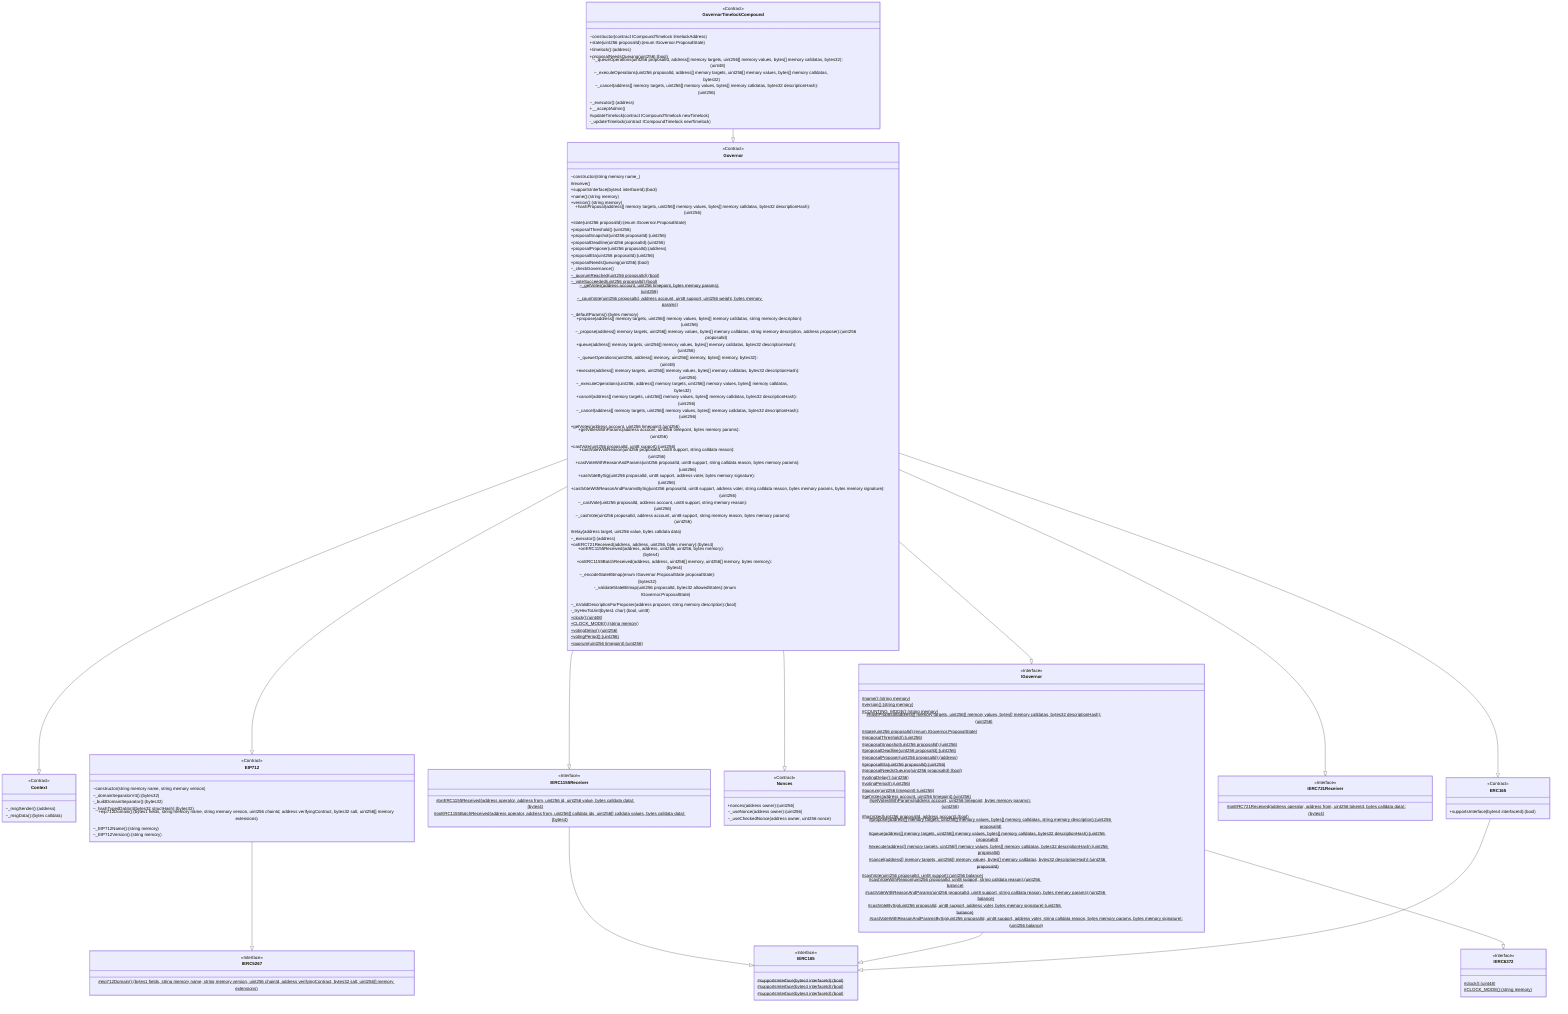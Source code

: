 classDiagram
  %% 1079:5263:2
  class GovernorTimelockCompound {
    <<Contract>>
    ~constructor(contract ICompoundTimelock timelockAddress)
    +state(uint256 proposalId): (enum IGovernor.ProposalState)
    +timelock(): (address)
    +proposalNeedsQueuing(uint256): (bool)
    ~_queueOperations(uint256 proposalId, address[] memory targets, uint256[] memory values, bytes[] memory calldatas, bytes32): (uint48)
    ~_executeOperations(uint256 proposalId, address[] memory targets, uint256[] memory values, bytes[] memory calldatas, bytes32)
    ~_cancel(address[] memory targets, uint256[] memory values, bytes[] memory calldatas, bytes32 descriptionHash): (uint256)
    ~_executor(): (address)
    +__acceptAdmin()
    #updateTimelock(contract ICompoundTimelock newTimelock)
    -_updateTimelock(contract ICompoundTimelock newTimelock)
  }
  
  GovernorTimelockCompound --|> Governor
  
  %% 1197:30252:0
  class Governor {
    <<Contract>>
    ~constructor(string memory name_)
    #receive()
    +supportsInterface(bytes4 interfaceId): (bool)
    +name(): (string memory)
    +version(): (string memory)
    +hashProposal(address[] memory targets, uint256[] memory values, bytes[] memory calldatas, bytes32 descriptionHash): (uint256)
    +state(uint256 proposalId): (enum IGovernor.ProposalState)
    +proposalThreshold(): (uint256)
    +proposalSnapshot(uint256 proposalId): (uint256)
    +proposalDeadline(uint256 proposalId): (uint256)
    +proposalProposer(uint256 proposalId): (address)
    +proposalEta(uint256 proposalId): (uint256)
    +proposalNeedsQueuing(uint256): (bool)
    ~_checkGovernance()
    ~_quorumReached(uint256 proposalId): (bool)$
    ~_voteSucceeded(uint256 proposalId): (bool)$
    ~_getVotes(address account, uint256 timepoint, bytes memory params): (uint256)$
    ~_countVote(uint256 proposalId, address account, uint8 support, uint256 weight, bytes memory params)$
    ~_defaultParams(): (bytes memory)
    +propose(address[] memory targets, uint256[] memory values, bytes[] memory calldatas, string memory description): (uint256)
    ~_propose(address[] memory targets, uint256[] memory values, bytes[] memory calldatas, string memory description, address proposer): (uint256 proposalId)
    +queue(address[] memory targets, uint256[] memory values, bytes[] memory calldatas, bytes32 descriptionHash): (uint256)
    ~_queueOperations(uint256, address[] memory, uint256[] memory, bytes[] memory, bytes32): (uint48)
    +execute(address[] memory targets, uint256[] memory values, bytes[] memory calldatas, bytes32 descriptionHash): (uint256)
    ~_executeOperations(uint256, address[] memory targets, uint256[] memory values, bytes[] memory calldatas, bytes32)
    +cancel(address[] memory targets, uint256[] memory values, bytes[] memory calldatas, bytes32 descriptionHash): (uint256)
    ~_cancel(address[] memory targets, uint256[] memory values, bytes[] memory calldatas, bytes32 descriptionHash): (uint256)
    +getVotes(address account, uint256 timepoint): (uint256)
    +getVotesWithParams(address account, uint256 timepoint, bytes memory params): (uint256)
    +castVote(uint256 proposalId, uint8 support): (uint256)
    +castVoteWithReason(uint256 proposalId, uint8 support, string calldata reason): (uint256)
    +castVoteWithReasonAndParams(uint256 proposalId, uint8 support, string calldata reason, bytes memory params): (uint256)
    +castVoteBySig(uint256 proposalId, uint8 support, address voter, bytes memory signature): (uint256)
    +castVoteWithReasonAndParamsBySig(uint256 proposalId, uint8 support, address voter, string calldata reason, bytes memory params, bytes memory signature): (uint256)
    ~_castVote(uint256 proposalId, address account, uint8 support, string memory reason): (uint256)
    ~_castVote(uint256 proposalId, address account, uint8 support, string memory reason, bytes memory params): (uint256)
    #relay(address target, uint256 value, bytes calldata data)
    ~_executor(): (address)
    +onERC721Received(address, address, uint256, bytes memory): (bytes4)
    +onERC1155Received(address, address, uint256, uint256, bytes memory): (bytes4)
    +onERC1155BatchReceived(address, address, uint256[] memory, uint256[] memory, bytes memory): (bytes4)
    ~_encodeStateBitmap(enum IGovernor.ProposalState proposalState): (bytes32)
    -_validateStateBitmap(uint256 proposalId, bytes32 allowedStates): (enum IGovernor.ProposalState)
    ~_isValidDescriptionForProposer(address proposer, string memory description): (bool)
    -_tryHexToUint(bytes1 char): (bool, uint8)
    +clock(): (uint48)$
    +CLOCK_MODE(): (string memory)$
    +votingDelay(): (uint256)$
    +votingPeriod(): (uint256)$
    +quorum(uint256 timepoint): (uint256)$
  }
  
  Governor --|> Context
  
  %% 624:235:10
  class Context {
    <<Contract>>
    ~_msgSender(): (address)
    ~_msgData(): (bytes calldata)
  }
  
  Governor --|> ERC165
  
  %% 659:251:19
  class ERC165 {
    <<Contract>>
    +supportsInterface(bytes4 interfaceId): (bool)
  }
  
  ERC165 --|> IERC165
  
  %% 421:447:20
  class IERC165 {
    <<Interface>>
    #supportsInterface(bytes4 interfaceId): (bool)$
  }
  
  Governor --|> EIP712
  
  %% 1960:4650:16
  class EIP712 {
    <<Contract>>
    ~constructor(string memory name, string memory version)
    ~_domainSeparatorV4(): (bytes32)
    -_buildDomainSeparator(): (bytes32)
    ~_hashTypedDataV4(bytes32 structHash): (bytes32)
    +eip712Domain(): (bytes1 fields, string memory name, string memory version, uint256 chainId, address verifyingContract, bytes32 salt, uint256[] memory extensions)
    ~_EIP712Name(): (string memory)
    ~_EIP712Version(): (string memory)
  }
  
  EIP712 --|> IERC5267
  
  %% 133:605:5
  class IERC5267 {
    <<Interface>>
    #eip712Domain(): (bytes1 fields, string memory name, string memory version, uint256 chainId, address verifyingContract, bytes32 salt, uint256[] memory extensions)$
  }
  
  Governor --|> Nonces
  
  %% 209:1280:11
  class Nonces {
    <<Contract>>
    +nonces(address owner): (uint256)
    ~_useNonce(address owner): (uint256)
    ~_useCheckedNonce(address owner, uint256 nonce)
  }
  
  Governor --|> IGovernor
  
  %% 289:14841:1
  class IGovernor {
    <<Interface>>
    #name(): (string memory)$
    #version(): (string memory)$
    #COUNTING_MODE(): (string memory)$
    #hashProposal(address[] memory targets, uint256[] memory values, bytes[] memory calldatas, bytes32 descriptionHash): (uint256)$
    #state(uint256 proposalId): (enum IGovernor.ProposalState)$
    #proposalThreshold(): (uint256)$
    #proposalSnapshot(uint256 proposalId): (uint256)$
    #proposalDeadline(uint256 proposalId): (uint256)$
    #proposalProposer(uint256 proposalId): (address)$
    #proposalEta(uint256 proposalId): (uint256)$
    #proposalNeedsQueuing(uint256 proposalId): (bool)$
    #votingDelay(): (uint256)$
    #votingPeriod(): (uint256)$
    #quorum(uint256 timepoint): (uint256)$
    #getVotes(address account, uint256 timepoint): (uint256)$
    #getVotesWithParams(address account, uint256 timepoint, bytes memory params): (uint256)$
    #hasVoted(uint256 proposalId, address account): (bool)$
    #propose(address[] memory targets, uint256[] memory values, bytes[] memory calldatas, string memory description): (uint256 proposalId)$
    #queue(address[] memory targets, uint256[] memory values, bytes[] memory calldatas, bytes32 descriptionHash): (uint256 proposalId)$
    #execute(address[] memory targets, uint256[] memory values, bytes[] memory calldatas, bytes32 descriptionHash): (uint256 proposalId)$
    #cancel(address[] memory targets, uint256[] memory values, bytes[] memory calldatas, bytes32 descriptionHash): (uint256 proposalId)$
    #castVote(uint256 proposalId, uint8 support): (uint256 balance)$
    #castVoteWithReason(uint256 proposalId, uint8 support, string calldata reason): (uint256 balance)$
    #castVoteWithReasonAndParams(uint256 proposalId, uint8 support, string calldata reason, bytes memory params): (uint256 balance)$
    #castVoteBySig(uint256 proposalId, uint8 support, address voter, bytes memory signature): (uint256 balance)$
    #castVoteWithReasonAndParamsBySig(uint256 proposalId, uint8 support, address voter, string calldata reason, bytes memory params, bytes memory signature): (uint256 balance)$
  }
  
  IGovernor --|> IERC165
  
  %% 421:447:20
  class IERC165 {
    <<Interface>>
    #supportsInterface(bytes4 interfaceId): (bool)$
  }
  
  IGovernor --|> IERC6372
  
  %% 133:385:6
  class IERC6372 {
    <<Interface>>
    #clock(): (uint48)$
    #CLOCK_MODE(): (string memory)$
  }
  
  Governor --|> IERC721Receiver
  
  %% 295:699:8
  class IERC721Receiver {
    <<Interface>>
    #onERC721Received(address operator, address from, uint256 tokenId, bytes calldata data): (bytes4)$
  }
  
  Governor --|> IERC1155Receiver
  
  %% 327:2269:7
  class IERC1155Receiver {
    <<Interface>>
    #onERC1155Received(address operator, address from, uint256 id, uint256 value, bytes calldata data): (bytes4)$
    #onERC1155BatchReceived(address operator, address from, uint256[] calldata ids, uint256[] calldata values, bytes calldata data): (bytes4)$
  }
  
  IERC1155Receiver --|> IERC165
  
  %% 421:447:20
  class IERC165 {
    <<Interface>>
    #supportsInterface(bytes4 interfaceId): (bool)$
  }